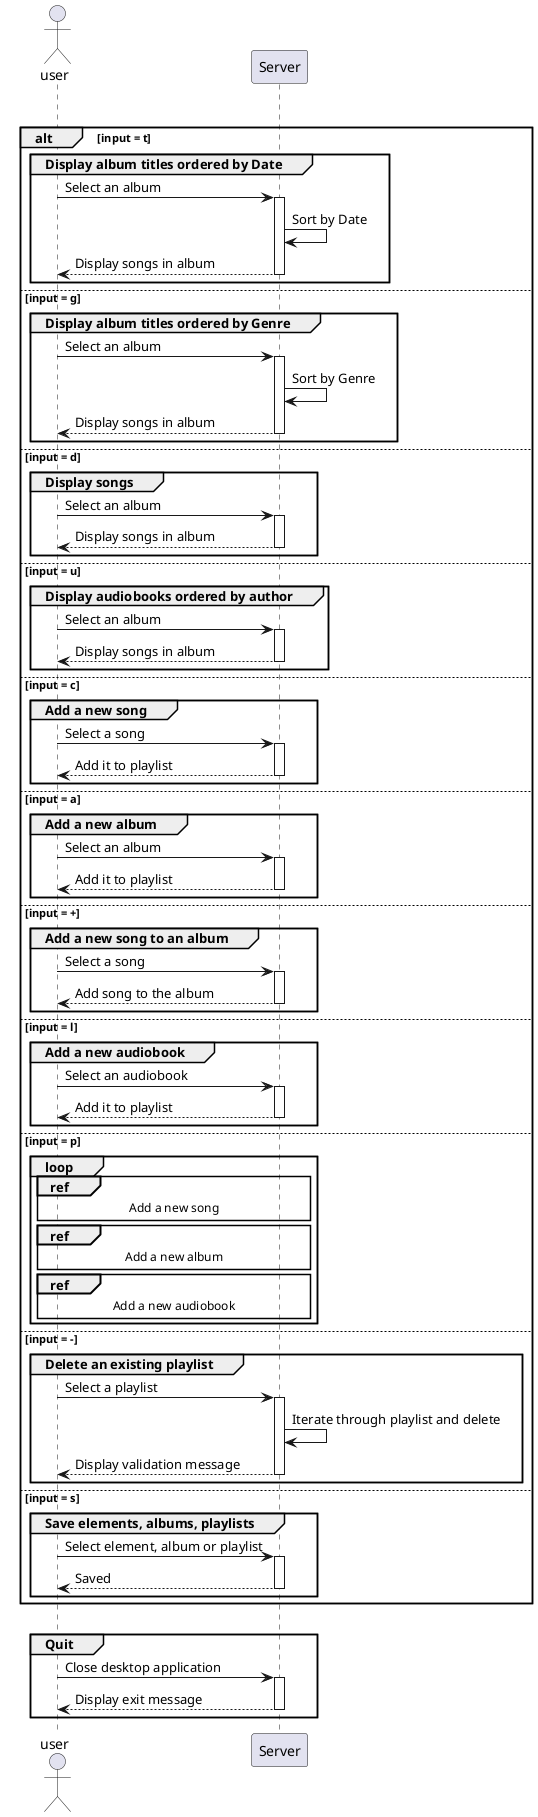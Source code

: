@startuml
'https://plantuml.com/sequence-diagram

actor user as Foo
loop

/'The alternative combination fragment is used when a choice needs to be made between two or more message sequences.
It models the “if then else” logic.'/

    alt input = t
        group Display album titles ordered by Date
            Foo -> Server: Select an album
            activate Server
            Server -> Server: Sort by Date
            Server --> Foo: Display songs in album
            deactivate Server
        end
    else input = g
        group Display album titles ordered by Genre
            Foo -> Server: Select an album
            activate Server
            Server -> Server: Sort by Genre
            Server --> Foo: Display songs in album
            deactivate Server
        end
    else input = d
        group Display songs
            Foo -> Server: Select an album
            activate Server
            Server --> Foo: Display songs in album
            deactivate Server
        end
    else input = u
        group Display audiobooks ordered by author
            Foo -> Server: Select an album
            activate Server
            Server --> Foo: Display songs in album
            deactivate Server
        end
    else input = c
        group Add a new song
            Foo -> Server: Select a song
            activate Server
            Server --> Foo: Add it to playlist
            deactivate Server
        end
    else input = a
        group Add a new album
            Foo -> Server: Select an album
            activate Server
            Server --> Foo: Add it to playlist
            deactivate Server
        end
    else input = +
        group Add a new song to an album
            Foo -> Server: Select a song
            activate Server
            Server --> Foo: Add song to the album
            deactivate Server
        end
    else input = l
        group Add a new audiobook
            Foo -> Server: Select an audiobook
            activate Server
            Server --> Foo: Add it to playlist
            deactivate Server
        end
    else input = p
        loop
            ref over Foo, Server: Add a new song
            ref over Foo, Server: Add a new album
            ref over Foo, Server: Add a new audiobook
        end
    else input = -
        group Delete an existing playlist
            Foo -> Server: Select a playlist
            activate Server
            Server -> Server: Iterate through playlist and delete
            Server --> Foo: Display validation message
            deactivate Server
        end
    else input = s
        group Save elements, albums, playlists
            Foo -> Server: Select element, album or playlist
            activate Server
            Server --> Foo: Saved
            deactivate Server
        end

end
    else input = q
        group Quit
            Foo -> Server: Close desktop application
            activate Server
            Server --> Foo: Display exit message
            deactivate Server
    end


@enduml